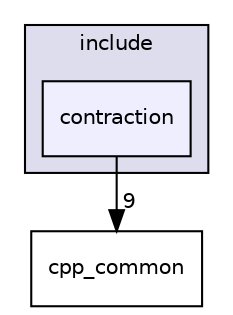 digraph "contraction" {
  compound=true
  node [ fontsize="10", fontname="Helvetica"];
  edge [ labelfontsize="10", labelfontname="Helvetica"];
  subgraph clusterdir_d44c64559bbebec7f509842c48db8b23 {
    graph [ bgcolor="#ddddee", pencolor="black", label="include" fontname="Helvetica", fontsize="10", URL="dir_d44c64559bbebec7f509842c48db8b23.html"]
  dir_3ab07e095ccb61e6c808a03cedc1e316 [shape=box, label="contraction", style="filled", fillcolor="#eeeeff", pencolor="black", URL="dir_3ab07e095ccb61e6c808a03cedc1e316.html"];
  }
  dir_f413d2883acb285bdeb0fac3ae939ed0 [shape=box label="cpp_common" URL="dir_f413d2883acb285bdeb0fac3ae939ed0.html"];
  dir_3ab07e095ccb61e6c808a03cedc1e316->dir_f413d2883acb285bdeb0fac3ae939ed0 [headlabel="9", labeldistance=1.5 headhref="dir_000021_000013.html"];
}
